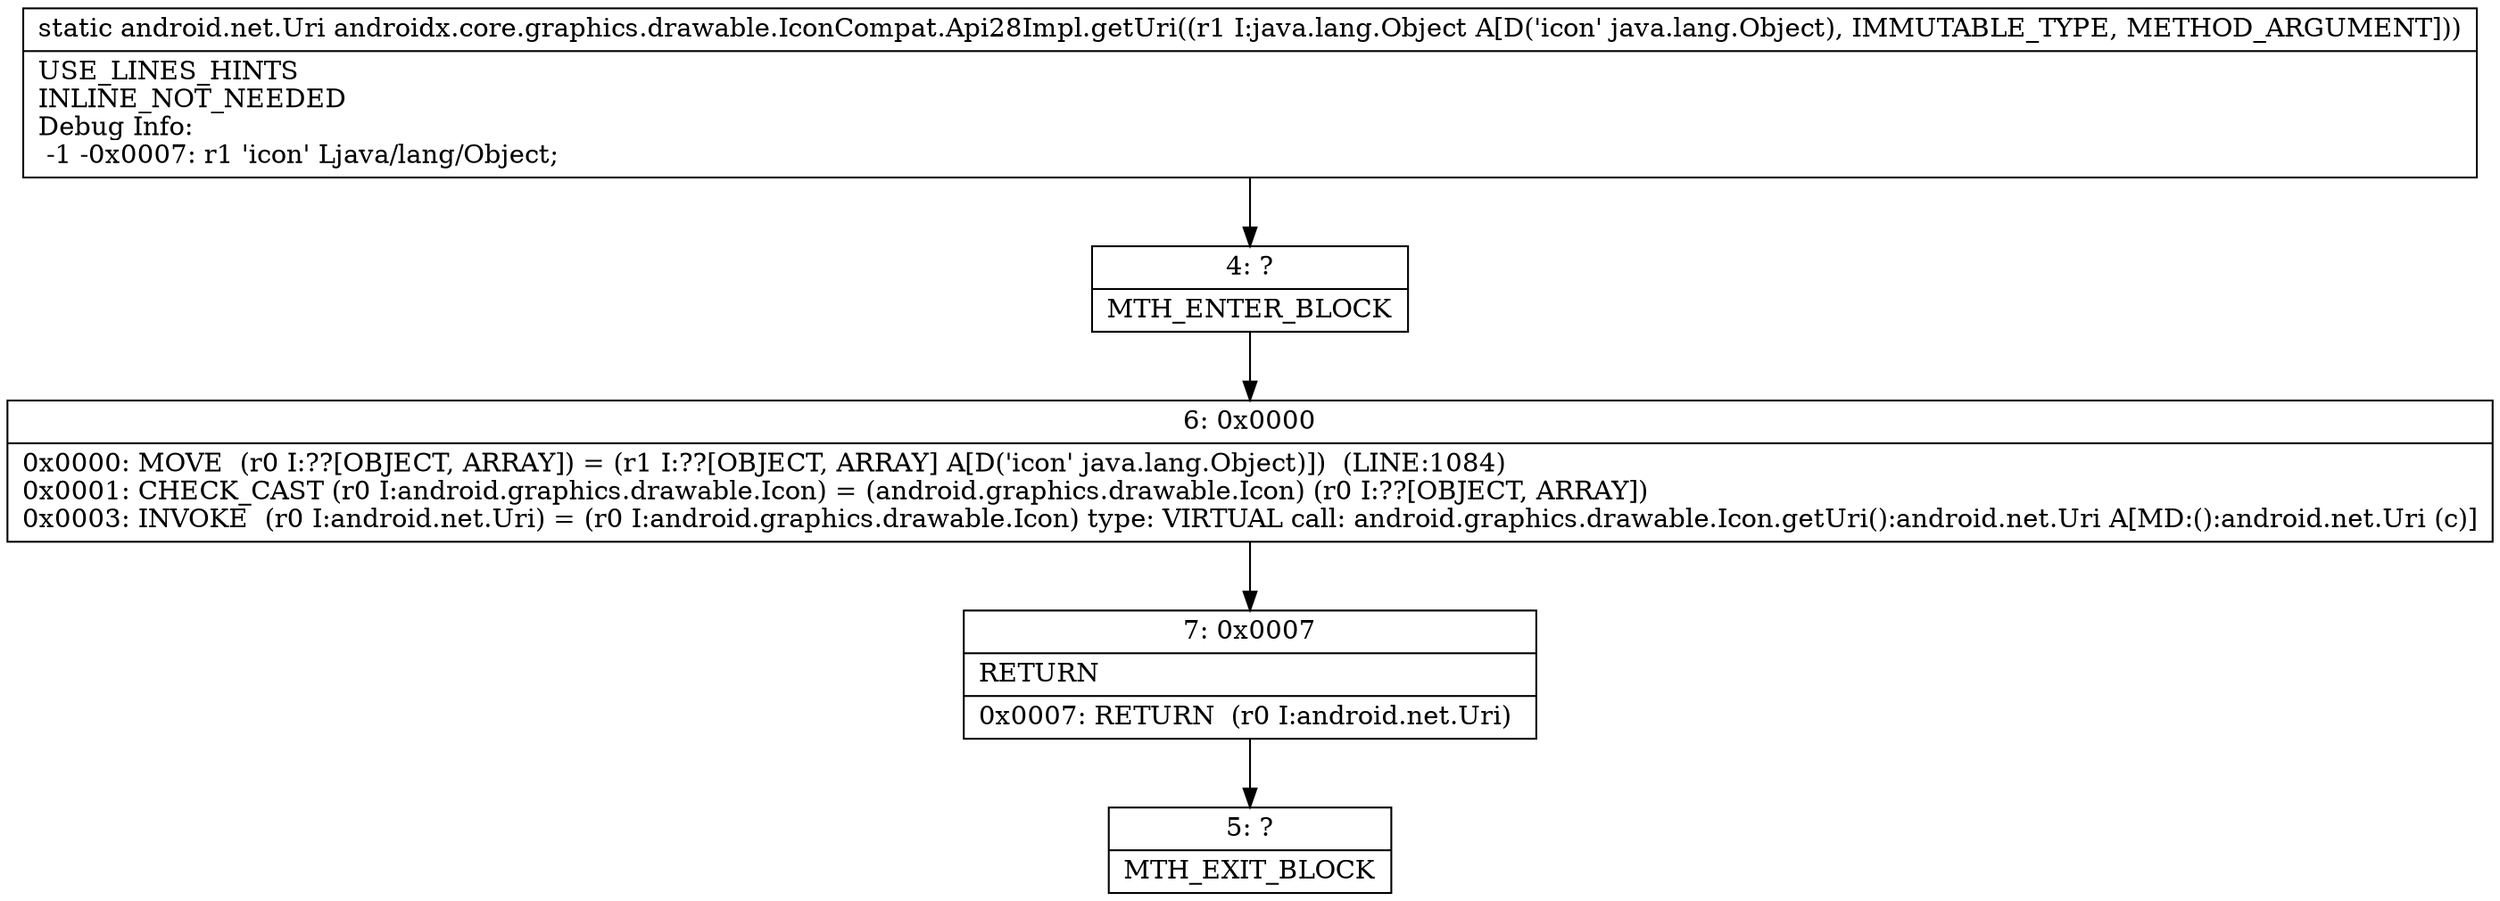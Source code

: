 digraph "CFG forandroidx.core.graphics.drawable.IconCompat.Api28Impl.getUri(Ljava\/lang\/Object;)Landroid\/net\/Uri;" {
Node_4 [shape=record,label="{4\:\ ?|MTH_ENTER_BLOCK\l}"];
Node_6 [shape=record,label="{6\:\ 0x0000|0x0000: MOVE  (r0 I:??[OBJECT, ARRAY]) = (r1 I:??[OBJECT, ARRAY] A[D('icon' java.lang.Object)])  (LINE:1084)\l0x0001: CHECK_CAST (r0 I:android.graphics.drawable.Icon) = (android.graphics.drawable.Icon) (r0 I:??[OBJECT, ARRAY]) \l0x0003: INVOKE  (r0 I:android.net.Uri) = (r0 I:android.graphics.drawable.Icon) type: VIRTUAL call: android.graphics.drawable.Icon.getUri():android.net.Uri A[MD:():android.net.Uri (c)]\l}"];
Node_7 [shape=record,label="{7\:\ 0x0007|RETURN\l|0x0007: RETURN  (r0 I:android.net.Uri) \l}"];
Node_5 [shape=record,label="{5\:\ ?|MTH_EXIT_BLOCK\l}"];
MethodNode[shape=record,label="{static android.net.Uri androidx.core.graphics.drawable.IconCompat.Api28Impl.getUri((r1 I:java.lang.Object A[D('icon' java.lang.Object), IMMUTABLE_TYPE, METHOD_ARGUMENT]))  | USE_LINES_HINTS\lINLINE_NOT_NEEDED\lDebug Info:\l  \-1 \-0x0007: r1 'icon' Ljava\/lang\/Object;\l}"];
MethodNode -> Node_4;Node_4 -> Node_6;
Node_6 -> Node_7;
Node_7 -> Node_5;
}

